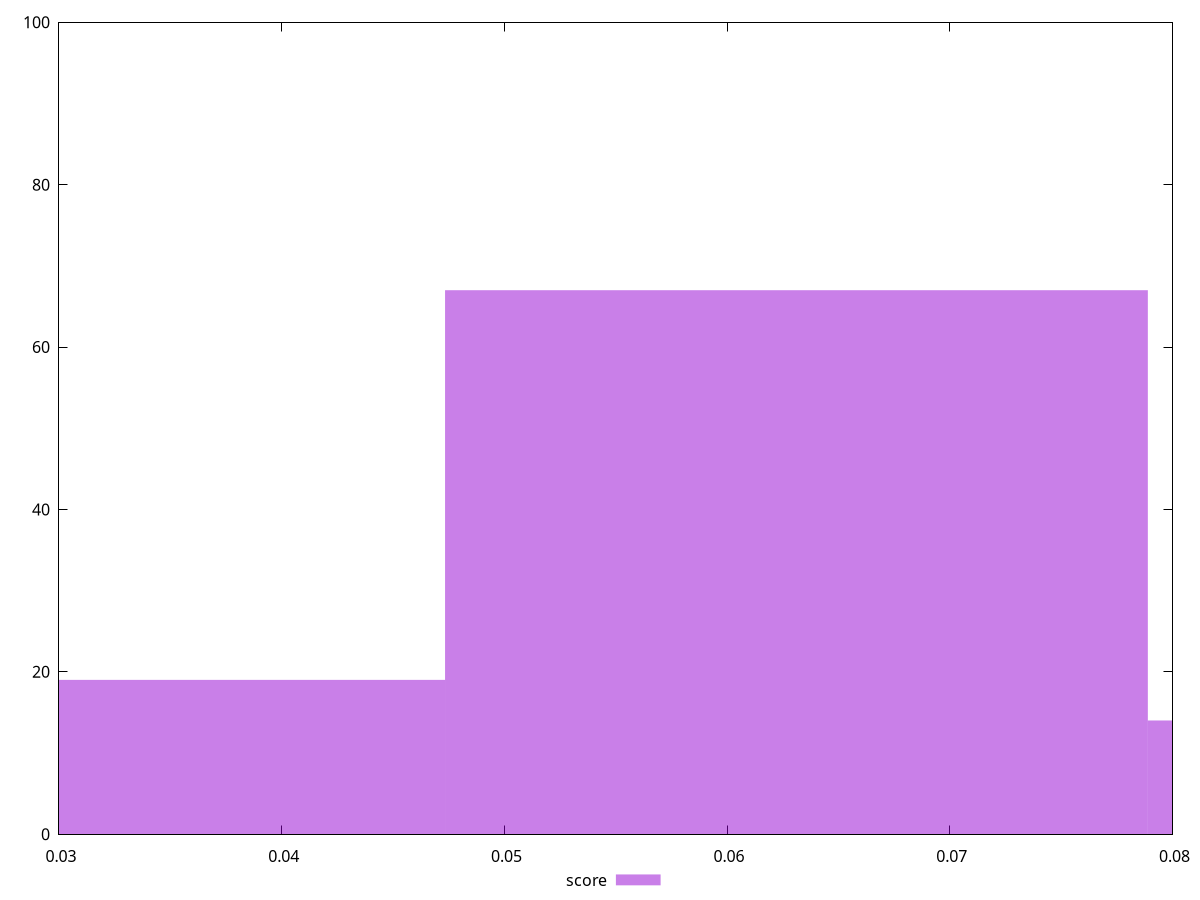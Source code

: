 reset

$score <<EOF
0.06311406316486659 67
0.031557031582433295 19
0.09467109474729989 14
EOF

set key outside below
set boxwidth 0.031557031582433295
set xrange [0.03:0.08]
set yrange [0:100]
set trange [0:100]
set style fill transparent solid 0.5 noborder
set terminal svg size 640, 490 enhanced background rgb 'white'
set output "report_00015_2021-02-09T16-11-33.973Z/interactive/samples/pages/score/histogram.svg"

plot $score title "score" with boxes

reset
